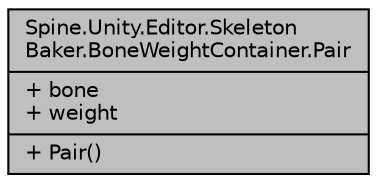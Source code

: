 digraph "Spine.Unity.Editor.SkeletonBaker.BoneWeightContainer.Pair"
{
 // LATEX_PDF_SIZE
  edge [fontname="Helvetica",fontsize="10",labelfontname="Helvetica",labelfontsize="10"];
  node [fontname="Helvetica",fontsize="10",shape=record];
  Node1 [label="{Spine.Unity.Editor.Skeleton\lBaker.BoneWeightContainer.Pair\n|+ bone\l+ weight\l|+ Pair()\l}",height=0.2,width=0.4,color="black", fillcolor="grey75", style="filled", fontcolor="black",tooltip=" "];
}
